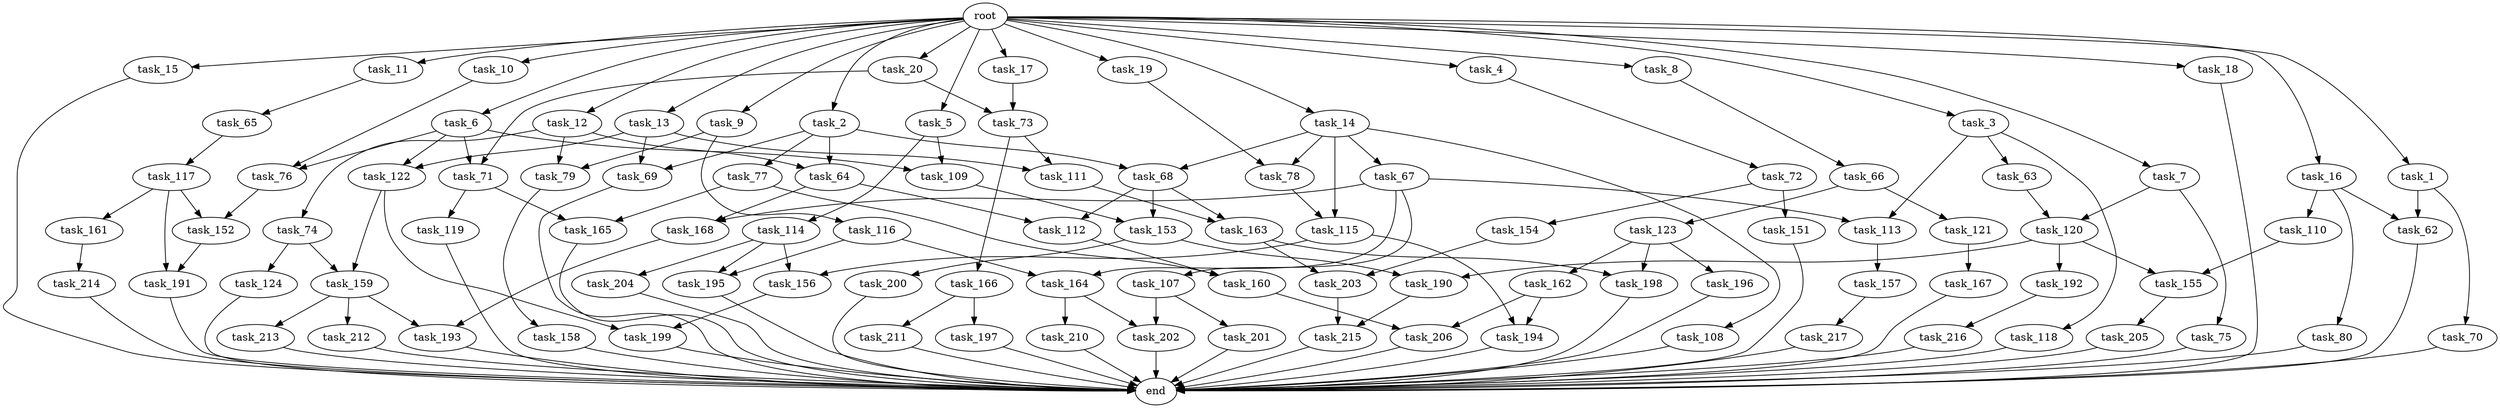 digraph G {
  task_116 [size="420906795008.000000"];
  task_163 [size="111669149696.000000"];
  task_15 [size="1024.000000"];
  task_212 [size="549755813888.000000"];
  task_168 [size="429496729600.000000"];
  task_153 [size="214748364800.000000"];
  task_191 [size="274877906944.000000"];
  task_7 [size="1024.000000"];
  task_119 [size="34359738368.000000"];
  task_166 [size="77309411328.000000"];
  task_79 [size="1116691496960.000000"];
  task_75 [size="214748364800.000000"];
  task_214 [size="137438953472.000000"];
  task_154 [size="858993459200.000000"];
  task_204 [size="695784701952.000000"];
  task_117 [size="214748364800.000000"];
  task_196 [size="420906795008.000000"];
  task_9 [size="1024.000000"];
  task_155 [size="936302870528.000000"];
  task_74 [size="695784701952.000000"];
  task_216 [size="420906795008.000000"];
  task_112 [size="292057776128.000000"];
  task_121 [size="77309411328.000000"];
  task_164 [size="523986010112.000000"];
  task_217 [size="137438953472.000000"];
  task_73 [size="1073741824000.000000"];
  task_64 [size="730144440320.000000"];
  task_77 [size="34359738368.000000"];
  task_198 [size="498216206336.000000"];
  task_65 [size="77309411328.000000"];
  task_118 [size="34359738368.000000"];
  task_18 [size="1024.000000"];
  task_159 [size="730144440320.000000"];
  task_63 [size="34359738368.000000"];
  task_68 [size="171798691840.000000"];
  task_115 [size="352187318272.000000"];
  task_206 [size="1168231104512.000000"];
  task_160 [size="455266533376.000000"];
  task_11 [size="1024.000000"];
  task_167 [size="34359738368.000000"];
  task_156 [size="1391569403904.000000"];
  task_1 [size="1024.000000"];
  task_78 [size="171798691840.000000"];
  task_157 [size="214748364800.000000"];
  task_109 [size="1408749273088.000000"];
  task_210 [size="309237645312.000000"];
  task_201 [size="214748364800.000000"];
  task_69 [size="455266533376.000000"];
  task_162 [size="420906795008.000000"];
  task_165 [size="455266533376.000000"];
  task_80 [size="309237645312.000000"];
  task_123 [size="77309411328.000000"];
  task_20 [size="1024.000000"];
  task_194 [size="1554778161152.000000"];
  task_62 [size="343597383680.000000"];
  task_66 [size="137438953472.000000"];
  task_19 [size="1024.000000"];
  task_161 [size="137438953472.000000"];
  task_213 [size="549755813888.000000"];
  task_195 [size="1005022347264.000000"];
  end [size="0.000000"];
  task_192 [size="858993459200.000000"];
  task_4 [size="1024.000000"];
  task_10 [size="1024.000000"];
  task_193 [size="584115552256.000000"];
  task_158 [size="858993459200.000000"];
  task_70 [size="34359738368.000000"];
  task_71 [size="764504178688.000000"];
  task_67 [size="137438953472.000000"];
  task_14 [size="1024.000000"];
  task_12 [size="1024.000000"];
  task_13 [size="1024.000000"];
  task_108 [size="137438953472.000000"];
  root [size="0.000000"];
  task_3 [size="1024.000000"];
  task_114 [size="858993459200.000000"];
  task_5 [size="1024.000000"];
  task_113 [size="249108103168.000000"];
  task_6 [size="1024.000000"];
  task_203 [size="498216206336.000000"];
  task_124 [size="34359738368.000000"];
  task_2 [size="1024.000000"];
  task_197 [size="549755813888.000000"];
  task_107 [size="214748364800.000000"];
  task_72 [size="309237645312.000000"];
  task_211 [size="549755813888.000000"];
  task_17 [size="1024.000000"];
  task_76 [size="1408749273088.000000"];
  task_202 [size="523986010112.000000"];
  task_120 [size="429496729600.000000"];
  task_200 [size="309237645312.000000"];
  task_190 [size="1168231104512.000000"];
  task_205 [size="137438953472.000000"];
  task_8 [size="1024.000000"];
  task_16 [size="1024.000000"];
  task_199 [size="833223655424.000000"];
  task_152 [size="274877906944.000000"];
  task_151 [size="858993459200.000000"];
  task_215 [size="936302870528.000000"];
  task_110 [size="309237645312.000000"];
  task_122 [size="970662608896.000000"];
  task_111 [size="498216206336.000000"];

  task_116 -> task_164 [size="301989888.000000"];
  task_116 -> task_195 [size="301989888.000000"];
  task_163 -> task_203 [size="75497472.000000"];
  task_163 -> task_198 [size="75497472.000000"];
  task_15 -> end [size="1.000000"];
  task_212 -> end [size="1.000000"];
  task_168 -> task_193 [size="33554432.000000"];
  task_153 -> task_200 [size="301989888.000000"];
  task_153 -> task_190 [size="301989888.000000"];
  task_191 -> end [size="1.000000"];
  task_7 -> task_75 [size="209715200.000000"];
  task_7 -> task_120 [size="209715200.000000"];
  task_119 -> end [size="1.000000"];
  task_166 -> task_197 [size="536870912.000000"];
  task_166 -> task_211 [size="536870912.000000"];
  task_79 -> task_158 [size="838860800.000000"];
  task_75 -> end [size="1.000000"];
  task_214 -> end [size="1.000000"];
  task_154 -> task_203 [size="411041792.000000"];
  task_204 -> end [size="1.000000"];
  task_117 -> task_161 [size="134217728.000000"];
  task_117 -> task_191 [size="134217728.000000"];
  task_117 -> task_152 [size="134217728.000000"];
  task_196 -> end [size="1.000000"];
  task_9 -> task_116 [size="411041792.000000"];
  task_9 -> task_79 [size="411041792.000000"];
  task_155 -> task_205 [size="134217728.000000"];
  task_74 -> task_124 [size="33554432.000000"];
  task_74 -> task_159 [size="33554432.000000"];
  task_216 -> end [size="1.000000"];
  task_112 -> task_160 [size="33554432.000000"];
  task_121 -> task_167 [size="33554432.000000"];
  task_164 -> task_210 [size="301989888.000000"];
  task_164 -> task_202 [size="301989888.000000"];
  task_217 -> end [size="1.000000"];
  task_73 -> task_166 [size="75497472.000000"];
  task_73 -> task_111 [size="75497472.000000"];
  task_64 -> task_112 [size="209715200.000000"];
  task_64 -> task_168 [size="209715200.000000"];
  task_77 -> task_160 [size="411041792.000000"];
  task_77 -> task_165 [size="411041792.000000"];
  task_198 -> end [size="1.000000"];
  task_65 -> task_117 [size="209715200.000000"];
  task_118 -> end [size="1.000000"];
  task_18 -> end [size="1.000000"];
  task_159 -> task_193 [size="536870912.000000"];
  task_159 -> task_212 [size="536870912.000000"];
  task_159 -> task_213 [size="536870912.000000"];
  task_63 -> task_120 [size="209715200.000000"];
  task_68 -> task_112 [size="75497472.000000"];
  task_68 -> task_153 [size="75497472.000000"];
  task_68 -> task_163 [size="75497472.000000"];
  task_115 -> task_156 [size="679477248.000000"];
  task_115 -> task_194 [size="679477248.000000"];
  task_206 -> end [size="1.000000"];
  task_160 -> task_206 [size="301989888.000000"];
  task_11 -> task_65 [size="75497472.000000"];
  task_167 -> end [size="1.000000"];
  task_156 -> task_199 [size="134217728.000000"];
  task_1 -> task_70 [size="33554432.000000"];
  task_1 -> task_62 [size="33554432.000000"];
  task_78 -> task_115 [size="209715200.000000"];
  task_157 -> task_217 [size="134217728.000000"];
  task_109 -> task_153 [size="134217728.000000"];
  task_210 -> end [size="1.000000"];
  task_201 -> end [size="1.000000"];
  task_69 -> end [size="1.000000"];
  task_162 -> task_206 [size="838860800.000000"];
  task_162 -> task_194 [size="838860800.000000"];
  task_165 -> end [size="1.000000"];
  task_80 -> end [size="1.000000"];
  task_123 -> task_162 [size="411041792.000000"];
  task_123 -> task_196 [size="411041792.000000"];
  task_123 -> task_198 [size="411041792.000000"];
  task_20 -> task_73 [size="209715200.000000"];
  task_20 -> task_71 [size="209715200.000000"];
  task_194 -> end [size="1.000000"];
  task_62 -> end [size="1.000000"];
  task_66 -> task_121 [size="75497472.000000"];
  task_66 -> task_123 [size="75497472.000000"];
  task_19 -> task_78 [size="33554432.000000"];
  task_161 -> task_214 [size="134217728.000000"];
  task_213 -> end [size="1.000000"];
  task_195 -> end [size="1.000000"];
  task_192 -> task_216 [size="411041792.000000"];
  task_4 -> task_72 [size="301989888.000000"];
  task_10 -> task_76 [size="838860800.000000"];
  task_193 -> end [size="1.000000"];
  task_158 -> end [size="1.000000"];
  task_70 -> end [size="1.000000"];
  task_71 -> task_119 [size="33554432.000000"];
  task_71 -> task_165 [size="33554432.000000"];
  task_67 -> task_164 [size="209715200.000000"];
  task_67 -> task_113 [size="209715200.000000"];
  task_67 -> task_168 [size="209715200.000000"];
  task_67 -> task_107 [size="209715200.000000"];
  task_14 -> task_67 [size="134217728.000000"];
  task_14 -> task_108 [size="134217728.000000"];
  task_14 -> task_78 [size="134217728.000000"];
  task_14 -> task_68 [size="134217728.000000"];
  task_14 -> task_115 [size="134217728.000000"];
  task_12 -> task_79 [size="679477248.000000"];
  task_12 -> task_64 [size="679477248.000000"];
  task_12 -> task_74 [size="679477248.000000"];
  task_13 -> task_122 [size="411041792.000000"];
  task_13 -> task_111 [size="411041792.000000"];
  task_13 -> task_69 [size="411041792.000000"];
  task_108 -> end [size="1.000000"];
  root -> task_13 [size="1.000000"];
  root -> task_17 [size="1.000000"];
  root -> task_3 [size="1.000000"];
  root -> task_4 [size="1.000000"];
  root -> task_20 [size="1.000000"];
  root -> task_15 [size="1.000000"];
  root -> task_10 [size="1.000000"];
  root -> task_6 [size="1.000000"];
  root -> task_11 [size="1.000000"];
  root -> task_9 [size="1.000000"];
  root -> task_16 [size="1.000000"];
  root -> task_8 [size="1.000000"];
  root -> task_18 [size="1.000000"];
  root -> task_1 [size="1.000000"];
  root -> task_5 [size="1.000000"];
  root -> task_19 [size="1.000000"];
  root -> task_2 [size="1.000000"];
  root -> task_14 [size="1.000000"];
  root -> task_7 [size="1.000000"];
  root -> task_12 [size="1.000000"];
  task_3 -> task_63 [size="33554432.000000"];
  task_3 -> task_118 [size="33554432.000000"];
  task_3 -> task_113 [size="33554432.000000"];
  task_114 -> task_156 [size="679477248.000000"];
  task_114 -> task_195 [size="679477248.000000"];
  task_114 -> task_204 [size="679477248.000000"];
  task_5 -> task_114 [size="838860800.000000"];
  task_5 -> task_109 [size="838860800.000000"];
  task_113 -> task_157 [size="209715200.000000"];
  task_6 -> task_109 [size="536870912.000000"];
  task_6 -> task_76 [size="536870912.000000"];
  task_6 -> task_122 [size="536870912.000000"];
  task_6 -> task_71 [size="536870912.000000"];
  task_203 -> task_215 [size="838860800.000000"];
  task_124 -> end [size="1.000000"];
  task_2 -> task_68 [size="33554432.000000"];
  task_2 -> task_64 [size="33554432.000000"];
  task_2 -> task_77 [size="33554432.000000"];
  task_2 -> task_69 [size="33554432.000000"];
  task_197 -> end [size="1.000000"];
  task_107 -> task_201 [size="209715200.000000"];
  task_107 -> task_202 [size="209715200.000000"];
  task_72 -> task_154 [size="838860800.000000"];
  task_72 -> task_151 [size="838860800.000000"];
  task_211 -> end [size="1.000000"];
  task_17 -> task_73 [size="838860800.000000"];
  task_76 -> task_152 [size="134217728.000000"];
  task_202 -> end [size="1.000000"];
  task_120 -> task_192 [size="838860800.000000"];
  task_120 -> task_155 [size="838860800.000000"];
  task_120 -> task_190 [size="838860800.000000"];
  task_200 -> end [size="1.000000"];
  task_190 -> task_215 [size="75497472.000000"];
  task_205 -> end [size="1.000000"];
  task_8 -> task_66 [size="134217728.000000"];
  task_16 -> task_110 [size="301989888.000000"];
  task_16 -> task_80 [size="301989888.000000"];
  task_16 -> task_62 [size="301989888.000000"];
  task_199 -> end [size="1.000000"];
  task_152 -> task_191 [size="134217728.000000"];
  task_151 -> end [size="1.000000"];
  task_215 -> end [size="1.000000"];
  task_110 -> task_155 [size="75497472.000000"];
  task_122 -> task_199 [size="679477248.000000"];
  task_122 -> task_159 [size="679477248.000000"];
  task_111 -> task_163 [size="33554432.000000"];
}
